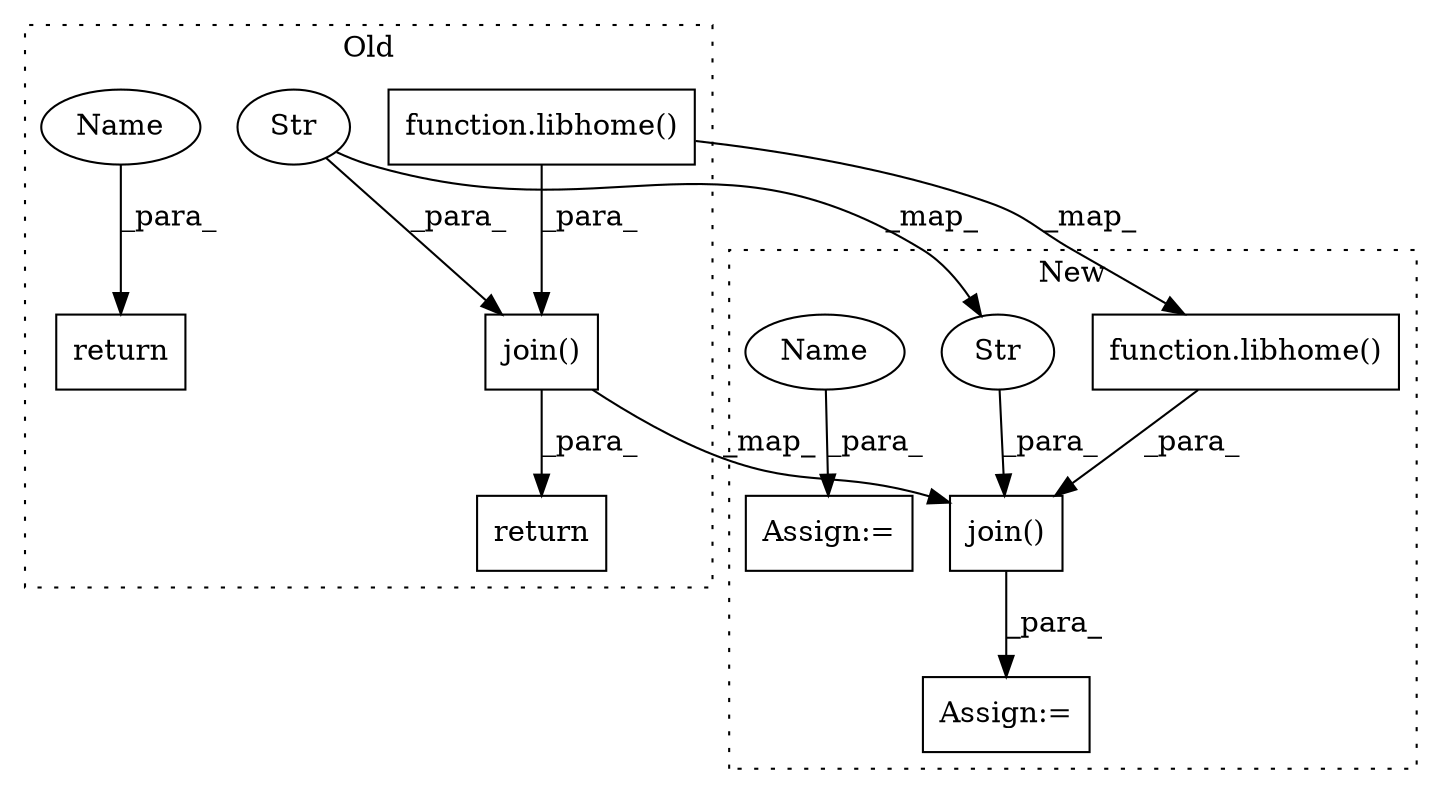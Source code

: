 digraph G {
subgraph cluster0 {
1 [label="join()" a="75" s="774,811" l="13,1" shape="box"];
4 [label="Str" a="66" s="798" l="13" shape="ellipse"];
6 [label="return" a="93" s="767" l="7" shape="box"];
7 [label="return" a="93" s="747" l="7" shape="box"];
9 [label="function.libhome()" a="75" s="787" l="9" shape="box"];
11 [label="Name" a="87" s="754" l="8" shape="ellipse"];
label = "Old";
style="dotted";
}
subgraph cluster1 {
2 [label="join()" a="75" s="855,892" l="13,1" shape="box"];
3 [label="Assign:=" a="68" s="852" l="3" shape="box"];
5 [label="Str" a="66" s="879" l="13" shape="ellipse"];
8 [label="function.libhome()" a="75" s="868" l="9" shape="box"];
10 [label="Assign:=" a="68" s="819" l="3" shape="box"];
12 [label="Name" a="87" s="822" l="8" shape="ellipse"];
label = "New";
style="dotted";
}
1 -> 6 [label="_para_"];
1 -> 2 [label="_map_"];
2 -> 3 [label="_para_"];
4 -> 1 [label="_para_"];
4 -> 5 [label="_map_"];
5 -> 2 [label="_para_"];
8 -> 2 [label="_para_"];
9 -> 1 [label="_para_"];
9 -> 8 [label="_map_"];
11 -> 7 [label="_para_"];
12 -> 10 [label="_para_"];
}